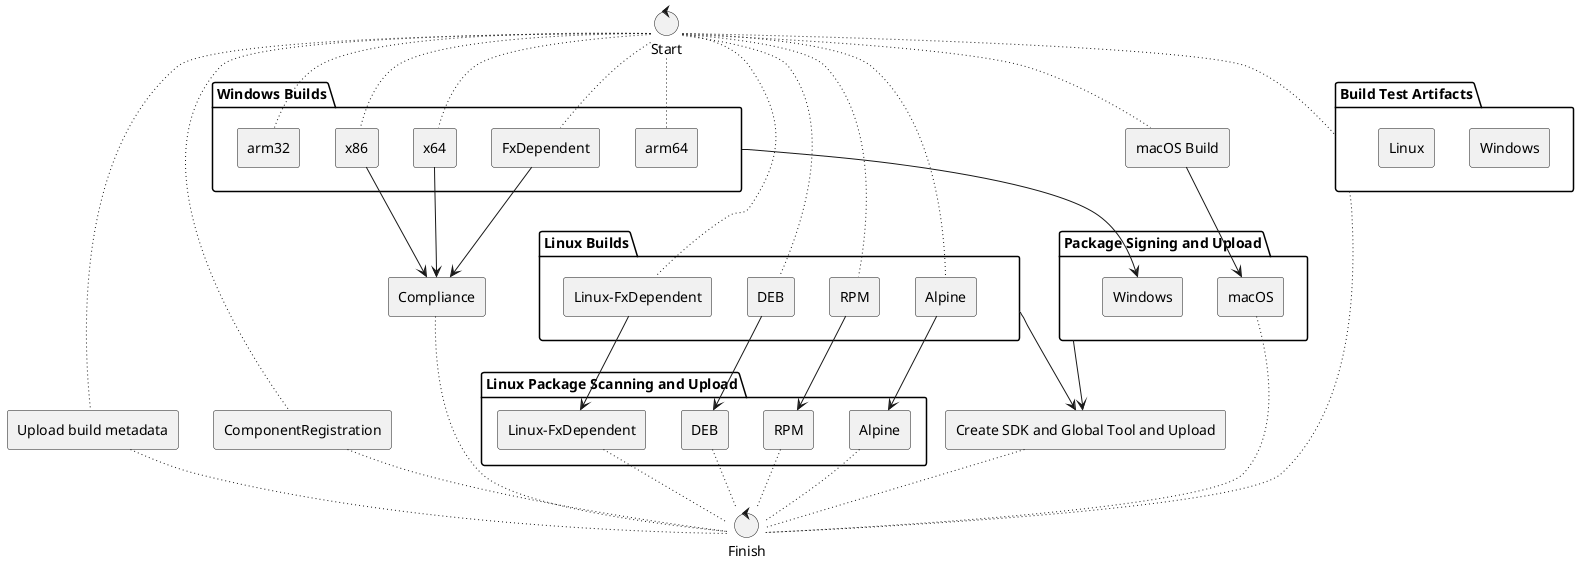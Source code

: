 @startuml

folder "Linux Builds" as LinuxBuilds {
    ' Define the build tasks as business processes
    agent "DEB"  as BuildDEB
    agent "RPM"  as BuildRPM
    agent "Alpine"  as BuildAlpine
    agent "Linux-FxDependent"  as BuildLinuxFx

}

agent "macOS Build"  as BuildMac

agent "Upload build metadata" as BuildMetadata

folder "Windows Builds" as WinBuilds {
    agent "x64"  as BuildWinX64
    agent "x86"  as BuildWinX86
    agent "arm32"  as BuildWinArm32
    agent "arm64"  as BuildWinArm64
    agent "FxDependent"  as BuildWinFx
}

agent "ComponentRegistration"  as BuildCG

folder "Linux Package Scanning and Upload" as PkgScanUploadLinux {
    agent "DEB"  as UploadDEB
    agent "RPM"  as UploadRPM
    agent "Alpine"  as UploadAlpine
    agent "Linux-FxDependent"  as UploadLinuxFx
}

folder "Package Signing and Upload" as PkgSignUpload {
    agent "macOS"  as SignMac

    agent "Windows"  as SignWin
}

folder "Build Test Artifacts" as TestArtifacts {
    agent "Windows" as WinTest
    agent "Linux" as LinuxTest
}

agent "Compliance"  as Compliance


agent "Create SDK and Global Tool and Upload" as BuildNuGet


' Define finishing the build as a goal filled
control "Finish"  as Finish
control "Start" as Start

' map the various Upload task dependencies
BuildDEB -down-> UploadDEB
BuildRPM -down-> UploadRPM
BuildLinuxFx -down-> UploadLinuxFx
BuildAlpine -down-> UploadAlpine

' map all of the SignMac task dependencies
BuildMac -down-> SignMac

' map all of the SignWin task dependencies
WinBuilds -down-> SignWin
'BuildWinX64 -down-> SignWin
'BuildWinX86 -down-> SignWin
'BuildWinArm32 -down-> SignWin
'BuildWinArm64 -down-> SignWin
'BuildWinFx -down-> SignWin

' map all of the Compliance task dependencies
BuildWinX86 -down-> Compliance
BuildWinX64 -down-> Compliance
BuildWinFx -down-> Compliance

PkgSignUpload -down-> BuildNuGet
LinuxBuilds -down-> BuildNuGet

' map all leafs to finish
Compliance ~~ Finish
UploadAlpine ~~ Finish
UploadDEB ~~ Finish
UploadRPM ~~ Finish
UploadLinuxFx ~~ Finish
SignMac ~~ Finish
BuildCG ~~ Finish
BuildNuGet ~~ Finish
TestArtifacts ~~ Finish
BuildMetadata ~~ Finish

Start ~~ BuildDEB
Start ~~ BuildRPM
Start ~~ BuildAlpine
Start ~~ BuildLinuxFx
Start ~~ BuildMac
Start ~~ BuildWinX64
Start ~~ BuildWinX86
Start ~~ BuildWinFx
Start ~~ BuildWinArm32
Start ~~ BuildWinArm64
Start ~~ BuildCG
Start ~~ TestArtifacts
Start ~~ BuildMetadata

@enduml
